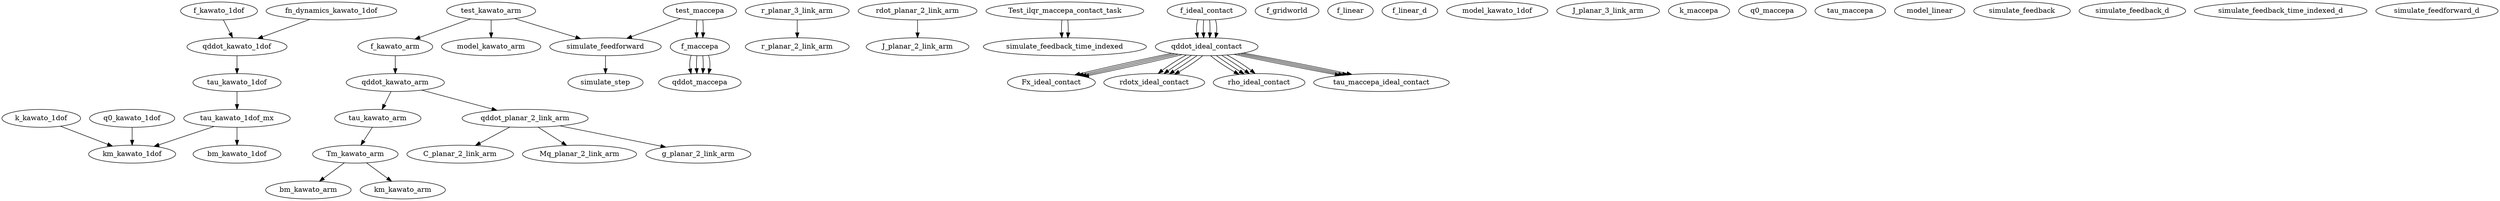 /* Created by mdot for Matlab */
digraph m2html {
  f_kawato_1dof -> qddot_kawato_1dof;
  fn_dynamics_kawato_1dof -> qddot_kawato_1dof;
  k_kawato_1dof -> km_kawato_1dof;
  q0_kawato_1dof -> km_kawato_1dof;
  qddot_kawato_1dof -> tau_kawato_1dof;
  tau_kawato_1dof -> tau_kawato_1dof_mx;
  tau_kawato_1dof_mx -> bm_kawato_1dof;
  tau_kawato_1dof_mx -> km_kawato_1dof;
  Tm_kawato_arm -> bm_kawato_arm;
  Tm_kawato_arm -> km_kawato_arm;
  f_kawato_arm -> qddot_kawato_arm;
  qddot_kawato_arm -> tau_kawato_arm;
  qddot_kawato_arm -> qddot_planar_2_link_arm;
  tau_kawato_arm -> Tm_kawato_arm;
  test_kawato_arm -> f_kawato_arm;
  test_kawato_arm -> model_kawato_arm;
  test_kawato_arm -> simulate_feedforward;
  r_planar_3_link_arm -> r_planar_2_link_arm;
  rdot_planar_2_link_arm -> J_planar_2_link_arm;
  Test_ilqr_maccepa_contact_task -> simulate_feedback_time_indexed;
  Test_ilqr_maccepa_contact_task -> simulate_feedback_time_indexed;
  f_ideal_contact -> qddot_ideal_contact;
  f_ideal_contact -> qddot_ideal_contact;
  f_ideal_contact -> qddot_ideal_contact;
  f_ideal_contact -> qddot_ideal_contact;
  f_maccepa -> qddot_maccepa;
  f_maccepa -> qddot_maccepa;
  f_maccepa -> qddot_maccepa;
  f_maccepa -> qddot_maccepa;
  qddot_ideal_contact -> Fx_ideal_contact;
  qddot_ideal_contact -> Fx_ideal_contact;
  qddot_ideal_contact -> rdotx_ideal_contact;
  qddot_ideal_contact -> rdotx_ideal_contact;
  qddot_ideal_contact -> rho_ideal_contact;
  qddot_ideal_contact -> rho_ideal_contact;
  qddot_ideal_contact -> tau_maccepa_ideal_contact;
  qddot_ideal_contact -> tau_maccepa_ideal_contact;
  qddot_ideal_contact -> Fx_ideal_contact;
  qddot_ideal_contact -> Fx_ideal_contact;
  qddot_ideal_contact -> rdotx_ideal_contact;
  qddot_ideal_contact -> rdotx_ideal_contact;
  qddot_ideal_contact -> rho_ideal_contact;
  qddot_ideal_contact -> rho_ideal_contact;
  qddot_ideal_contact -> tau_maccepa_ideal_contact;
  qddot_ideal_contact -> tau_maccepa_ideal_contact;
  test_maccepa -> f_maccepa;
  test_maccepa -> f_maccepa;
  test_maccepa -> simulate_feedforward;
  qddot_planar_2_link_arm -> C_planar_2_link_arm;
  qddot_planar_2_link_arm -> Mq_planar_2_link_arm;
  qddot_planar_2_link_arm -> g_planar_2_link_arm;
  simulate_feedforward -> simulate_step;

  f_gridworld [URL="./f/f_gridworld.html"];
  f_linear [URL="./f/f_linear.html"];
  f_linear_d [URL="./f/f_linear_d.html"];
  bm_kawato_1dof [URL="./kawato_1dof/bm_kawato_1dof.html"];
  f_kawato_1dof [URL="./kawato_1dof/f_kawato_1dof.html"];
  fn_dynamics_kawato_1dof [URL="./kawato_1dof/fn_dynamics_kawato_1dof.html"];
  k_kawato_1dof [URL="./kawato_1dof/k_kawato_1dof.html"];
  km_kawato_1dof [URL="./kawato_1dof/km_kawato_1dof.html"];
  model_kawato_1dof [URL="./kawato_1dof/model_kawato_1dof.html"];
  q0_kawato_1dof [URL="./kawato_1dof/q0_kawato_1dof.html"];
  qddot_kawato_1dof [URL="./kawato_1dof/qddot_kawato_1dof.html"];
  tau_kawato_1dof [URL="./kawato_1dof/tau_kawato_1dof.html"];
  tau_kawato_1dof_mx [URL="./kawato_1dof/tau_kawato_1dof_mx.html"];
  Tm_kawato_arm [URL="./kawato_arm/Tm_kawato_arm.html"];
  bm_kawato_arm [URL="./kawato_arm/bm_kawato_arm.html"];
  f_kawato_arm [URL="./kawato_arm/f_kawato_arm.html"];
  km_kawato_arm [URL="./kawato_arm/km_kawato_arm.html"];
  model_kawato_arm [URL="./kawato_arm/model_kawato_arm.html"];
  qddot_kawato_arm [URL="./kawato_arm/qddot_kawato_arm.html"];
  tau_kawato_arm [URL="./kawato_arm/tau_kawato_arm.html"];
  test_kawato_arm [URL="./kawato_arm/test_kawato_arm.html"];
  J_planar_2_link_arm [URL="./kinematics/J_planar_2_link_arm.html"];
  J_planar_3_link_arm [URL="./kinematics/J_planar_3_link_arm.html"];
  r_planar_2_link_arm [URL="./kinematics/r_planar_2_link_arm.html"];
  r_planar_3_link_arm [URL="./kinematics/r_planar_3_link_arm.html"];
  rdot_planar_2_link_arm [URL="./kinematics/rdot_planar_2_link_arm.html"];
  Fx_ideal_contact [URL="./maccepa/m-files/Fx_ideal_contact.html"];
  Fx_ideal_contact [URL="./maccepa/m-files/Fx_ideal_contact.html"];
  Test_ilqr_maccepa_contact_task [URL="./maccepa/m-files/Test_ilqr_maccepa_contact_task.html"];
  Test_ilqr_maccepa_contact_task [URL="./maccepa/m-files/Test_ilqr_maccepa_contact_task.html"];
  f_ideal_contact [URL="./maccepa/m-files/f_ideal_contact.html"];
  f_ideal_contact [URL="./maccepa/m-files/f_ideal_contact.html"];
  f_maccepa [URL="./maccepa/m-files/f_maccepa.html"];
  f_maccepa [URL="./maccepa/m-files/f_maccepa.html"];
  k_maccepa [URL="./maccepa/m-files/k_maccepa.html"];
  k_maccepa [URL="./maccepa/m-files/k_maccepa.html"];
  q0_maccepa [URL="./maccepa/m-files/q0_maccepa.html"];
  q0_maccepa [URL="./maccepa/m-files/q0_maccepa.html"];
  qddot_ideal_contact [URL="./maccepa/m-files/qddot_ideal_contact.html"];
  qddot_ideal_contact [URL="./maccepa/m-files/qddot_ideal_contact.html"];
  qddot_maccepa [URL="./maccepa/m-files/qddot_maccepa.html"];
  qddot_maccepa [URL="./maccepa/m-files/qddot_maccepa.html"];
  rdotx_ideal_contact [URL="./maccepa/m-files/rdotx_ideal_contact.html"];
  rdotx_ideal_contact [URL="./maccepa/m-files/rdotx_ideal_contact.html"];
  rho_ideal_contact [URL="./maccepa/m-files/rho_ideal_contact.html"];
  rho_ideal_contact [URL="./maccepa/m-files/rho_ideal_contact.html"];
  tau_maccepa [URL="./maccepa/m-files/tau_maccepa.html"];
  tau_maccepa [URL="./maccepa/m-files/tau_maccepa.html"];
  tau_maccepa_ideal_contact [URL="./maccepa/m-files/tau_maccepa_ideal_contact.html"];
  tau_maccepa_ideal_contact [URL="./maccepa/m-files/tau_maccepa_ideal_contact.html"];
  test_maccepa [URL="./maccepa/test_maccepa.html"];
  model_linear [URL="./models/model_linear.html"];
  C_planar_2_link_arm [URL="./planar_2_link_arm/C_planar_2_link_arm.html"];
  Mq_planar_2_link_arm [URL="./planar_2_link_arm/Mq_planar_2_link_arm.html"];
  g_planar_2_link_arm [URL="./planar_2_link_arm/g_planar_2_link_arm.html"];
  qddot_planar_2_link_arm [URL="./planar_2_link_arm/qddot_planar_2_link_arm.html"];
  simulate_feedback [URL="./simulate/simulate_feedback.html"];
  simulate_feedback_d [URL="./simulate/simulate_feedback_d.html"];
  simulate_feedback_time_indexed [URL="./simulate/simulate_feedback_time_indexed.html"];
  simulate_feedback_time_indexed_d [URL="./simulate/simulate_feedback_time_indexed_d.html"];
  simulate_feedforward [URL="./simulate/simulate_feedforward.html"];
  simulate_feedforward_d [URL="./simulate/simulate_feedforward_d.html"];
  simulate_step [URL="./simulate/simulate_step.html"];
}